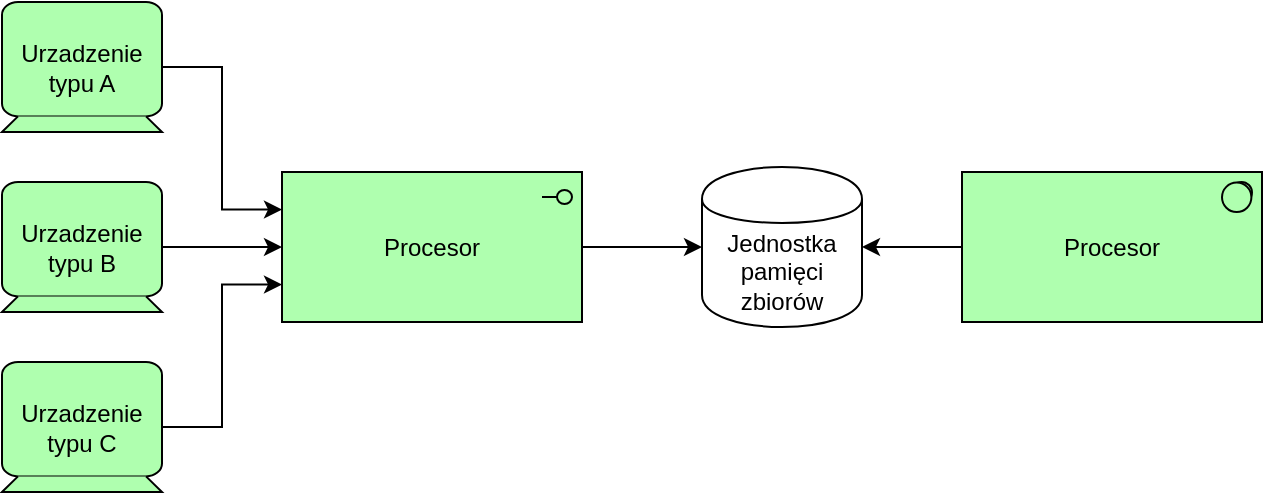 <mxfile version="12.1.0" type="device" pages="1"><diagram id="lbpBKm4Rx6Xlk0cBDNUt" name="Page-1"><mxGraphModel dx="787" dy="499" grid="1" gridSize="10" guides="1" tooltips="1" connect="1" arrows="1" fold="1" page="1" pageScale="1" pageWidth="850" pageHeight="1100" math="0" shadow="0"><root><mxCell id="0"/><mxCell id="1" parent="0"/><mxCell id="sWjQ08VhcObk0Mvm___y-8" style="edgeStyle=orthogonalEdgeStyle;rounded=0;orthogonalLoop=1;jettySize=auto;html=1;entryX=0;entryY=0.25;entryDx=0;entryDy=0;entryPerimeter=0;" edge="1" parent="1" source="sWjQ08VhcObk0Mvm___y-1" target="sWjQ08VhcObk0Mvm___y-7"><mxGeometry relative="1" as="geometry"/></mxCell><mxCell id="sWjQ08VhcObk0Mvm___y-1" value="&lt;span style=&quot;white-space: normal&quot;&gt;Urzadzenie typu A&lt;/span&gt;" style="html=1;outlineConnect=0;whiteSpace=wrap;fillColor=#AFFFAF;strokeColor=#000000;shape=mxgraph.archimate3.device;" vertex="1" parent="1"><mxGeometry x="20" y="20" width="80" height="65" as="geometry"/></mxCell><mxCell id="sWjQ08VhcObk0Mvm___y-9" style="edgeStyle=orthogonalEdgeStyle;rounded=0;orthogonalLoop=1;jettySize=auto;html=1;entryX=0;entryY=0.5;entryDx=0;entryDy=0;entryPerimeter=0;" edge="1" parent="1" source="sWjQ08VhcObk0Mvm___y-2" target="sWjQ08VhcObk0Mvm___y-7"><mxGeometry relative="1" as="geometry"/></mxCell><mxCell id="sWjQ08VhcObk0Mvm___y-2" value="&lt;span style=&quot;white-space: normal&quot;&gt;Urzadzenie typu B&lt;/span&gt;" style="html=1;outlineConnect=0;whiteSpace=wrap;fillColor=#AFFFAF;strokeColor=#000000;shape=mxgraph.archimate3.device;" vertex="1" parent="1"><mxGeometry x="20" y="110" width="80" height="65" as="geometry"/></mxCell><mxCell id="sWjQ08VhcObk0Mvm___y-10" style="edgeStyle=orthogonalEdgeStyle;rounded=0;orthogonalLoop=1;jettySize=auto;html=1;entryX=0;entryY=0.75;entryDx=0;entryDy=0;entryPerimeter=0;" edge="1" parent="1" source="sWjQ08VhcObk0Mvm___y-3" target="sWjQ08VhcObk0Mvm___y-7"><mxGeometry relative="1" as="geometry"/></mxCell><mxCell id="sWjQ08VhcObk0Mvm___y-3" value="&lt;span style=&quot;white-space: normal&quot;&gt;Urzadzenie typu C&lt;/span&gt;" style="html=1;outlineConnect=0;whiteSpace=wrap;fillColor=#AFFFAF;strokeColor=#000000;shape=mxgraph.archimate3.device;" vertex="1" parent="1"><mxGeometry x="20" y="200" width="80" height="65" as="geometry"/></mxCell><mxCell id="sWjQ08VhcObk0Mvm___y-12" value="" style="edgeStyle=orthogonalEdgeStyle;rounded=0;orthogonalLoop=1;jettySize=auto;html=1;" edge="1" parent="1" source="sWjQ08VhcObk0Mvm___y-7" target="sWjQ08VhcObk0Mvm___y-11"><mxGeometry relative="1" as="geometry"/></mxCell><mxCell id="sWjQ08VhcObk0Mvm___y-7" value="Procesor" style="html=1;outlineConnect=0;whiteSpace=wrap;fillColor=#AFFFAF;strokeColor=#000000;shape=mxgraph.archimate3.application;appType=interface;archiType=square;" vertex="1" parent="1"><mxGeometry x="160" y="105" width="150" height="75" as="geometry"/></mxCell><mxCell id="sWjQ08VhcObk0Mvm___y-11" value="Jednostka pamięci zbiorów" style="shape=cylinder;whiteSpace=wrap;html=1;boundedLbl=1;backgroundOutline=1;" vertex="1" parent="1"><mxGeometry x="370" y="102.5" width="80" height="80" as="geometry"/></mxCell><mxCell id="sWjQ08VhcObk0Mvm___y-14" value="" style="edgeStyle=orthogonalEdgeStyle;rounded=0;orthogonalLoop=1;jettySize=auto;html=1;" edge="1" parent="1" source="sWjQ08VhcObk0Mvm___y-13" target="sWjQ08VhcObk0Mvm___y-11"><mxGeometry relative="1" as="geometry"/></mxCell><mxCell id="sWjQ08VhcObk0Mvm___y-13" value="Procesor" style="html=1;outlineConnect=0;whiteSpace=wrap;fillColor=#AFFFAF;strokeColor=#000000;shape=mxgraph.archimate3.application;appType=sysSw;archiType=square;" vertex="1" parent="1"><mxGeometry x="500" y="105" width="150" height="75" as="geometry"/></mxCell></root></mxGraphModel></diagram></mxfile>